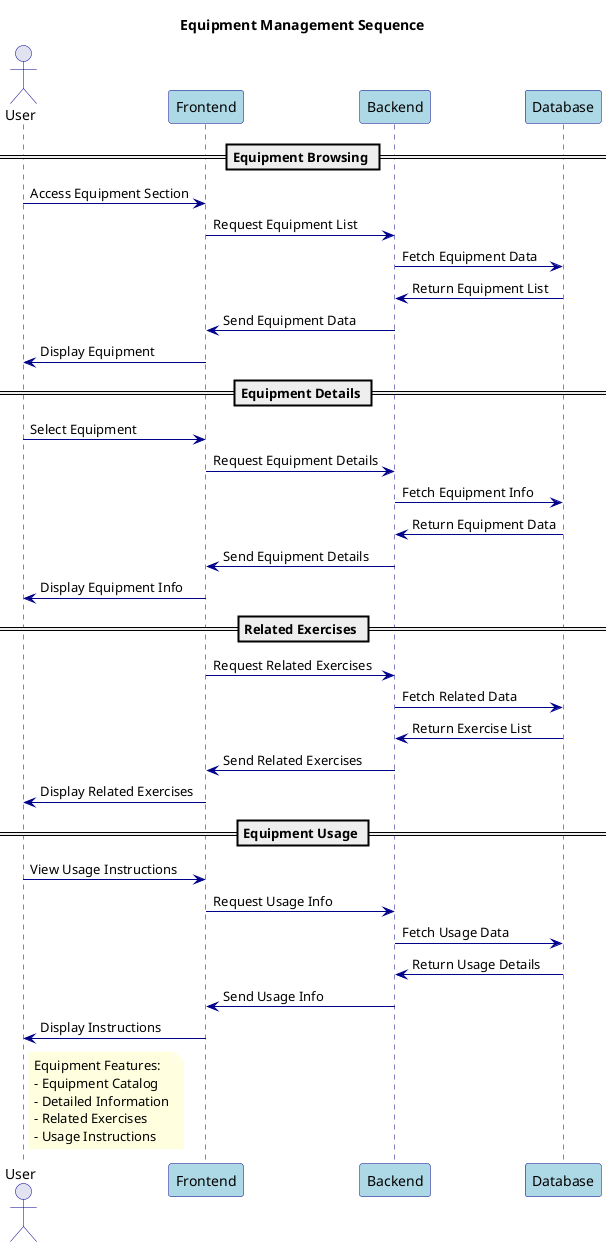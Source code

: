 @startuml EquipmentManagement

' Styling
skinparam backgroundColor white
skinparam sequence {
    ArrowColor DarkBlue
    ActorBorderColor DarkBlue
    LifeLineBorderColor DarkBlue
    ParticipantBorderColor DarkBlue
    ParticipantBackgroundColor LightBlue
}
skinparam note {
    BackgroundColor LightYellow
    BorderColor DarkYellow
    FontColor Black
}

title Equipment Management Sequence

actor User
participant "Frontend" as FE
participant "Backend" as BE
participant "Database" as DB

== Equipment Browsing ==

User -> FE: Access Equipment Section
FE -> BE: Request Equipment List
BE -> DB: Fetch Equipment Data
DB -> BE: Return Equipment List
BE -> FE: Send Equipment Data
FE -> User: Display Equipment

== Equipment Details ==

User -> FE: Select Equipment
FE -> BE: Request Equipment Details
BE -> DB: Fetch Equipment Info
DB -> BE: Return Equipment Data
BE -> FE: Send Equipment Details
FE -> User: Display Equipment Info

== Related Exercises ==

FE -> BE: Request Related Exercises
BE -> DB: Fetch Related Data
DB -> BE: Return Exercise List
BE -> FE: Send Related Exercises
FE -> User: Display Related Exercises

== Equipment Usage ==

User -> FE: View Usage Instructions
FE -> BE: Request Usage Info
BE -> DB: Fetch Usage Data
DB -> BE: Return Usage Details
BE -> FE: Send Usage Info
FE -> User: Display Instructions

note right of User
  Equipment Features:
  - Equipment Catalog
  - Detailed Information
  - Related Exercises
  - Usage Instructions
end note

@enduml 